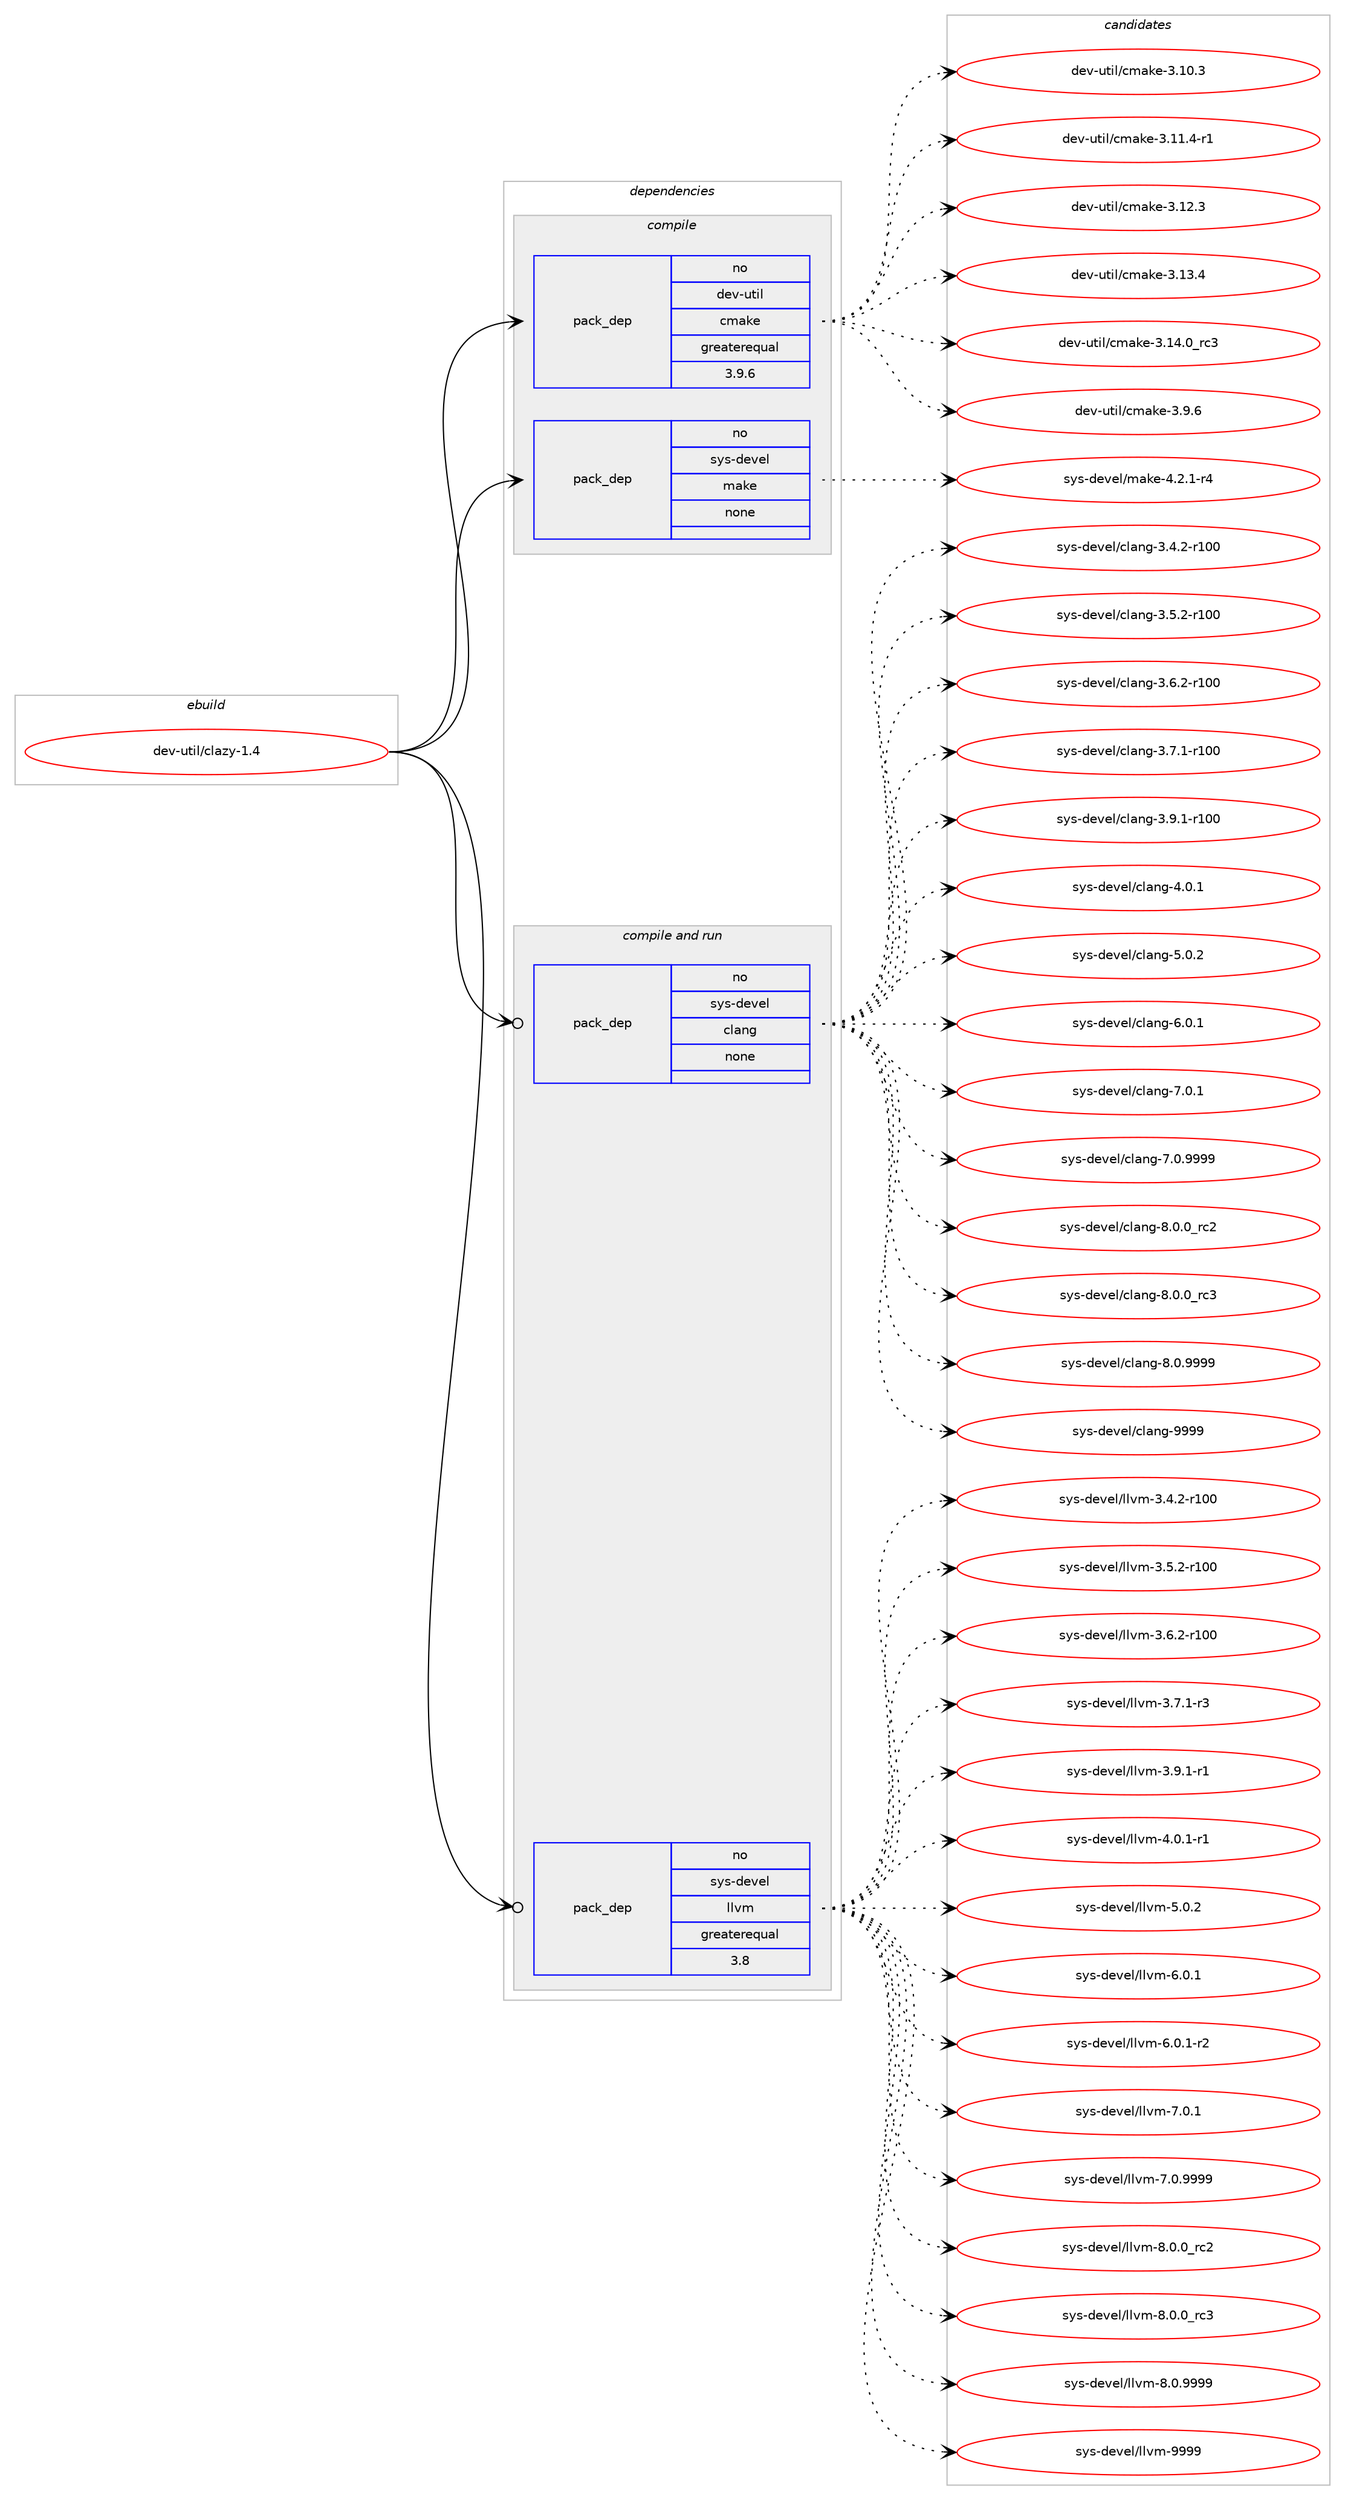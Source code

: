 digraph prolog {

# *************
# Graph options
# *************

newrank=true;
concentrate=true;
compound=true;
graph [rankdir=LR,fontname=Helvetica,fontsize=10,ranksep=1.5];#, ranksep=2.5, nodesep=0.2];
edge  [arrowhead=vee];
node  [fontname=Helvetica,fontsize=10];

# **********
# The ebuild
# **********

subgraph cluster_leftcol {
color=gray;
rank=same;
label=<<i>ebuild</i>>;
id [label="dev-util/clazy-1.4", color=red, width=4, href="../dev-util/clazy-1.4.svg"];
}

# ****************
# The dependencies
# ****************

subgraph cluster_midcol {
color=gray;
label=<<i>dependencies</i>>;
subgraph cluster_compile {
fillcolor="#eeeeee";
style=filled;
label=<<i>compile</i>>;
subgraph pack1095256 {
dependency1542343 [label=<<TABLE BORDER="0" CELLBORDER="1" CELLSPACING="0" CELLPADDING="4" WIDTH="220"><TR><TD ROWSPAN="6" CELLPADDING="30">pack_dep</TD></TR><TR><TD WIDTH="110">no</TD></TR><TR><TD>dev-util</TD></TR><TR><TD>cmake</TD></TR><TR><TD>greaterequal</TD></TR><TR><TD>3.9.6</TD></TR></TABLE>>, shape=none, color=blue];
}
id:e -> dependency1542343:w [weight=20,style="solid",arrowhead="vee"];
subgraph pack1095257 {
dependency1542344 [label=<<TABLE BORDER="0" CELLBORDER="1" CELLSPACING="0" CELLPADDING="4" WIDTH="220"><TR><TD ROWSPAN="6" CELLPADDING="30">pack_dep</TD></TR><TR><TD WIDTH="110">no</TD></TR><TR><TD>sys-devel</TD></TR><TR><TD>make</TD></TR><TR><TD>none</TD></TR><TR><TD></TD></TR></TABLE>>, shape=none, color=blue];
}
id:e -> dependency1542344:w [weight=20,style="solid",arrowhead="vee"];
}
subgraph cluster_compileandrun {
fillcolor="#eeeeee";
style=filled;
label=<<i>compile and run</i>>;
subgraph pack1095258 {
dependency1542345 [label=<<TABLE BORDER="0" CELLBORDER="1" CELLSPACING="0" CELLPADDING="4" WIDTH="220"><TR><TD ROWSPAN="6" CELLPADDING="30">pack_dep</TD></TR><TR><TD WIDTH="110">no</TD></TR><TR><TD>sys-devel</TD></TR><TR><TD>clang</TD></TR><TR><TD>none</TD></TR><TR><TD></TD></TR></TABLE>>, shape=none, color=blue];
}
id:e -> dependency1542345:w [weight=20,style="solid",arrowhead="odotvee"];
subgraph pack1095259 {
dependency1542346 [label=<<TABLE BORDER="0" CELLBORDER="1" CELLSPACING="0" CELLPADDING="4" WIDTH="220"><TR><TD ROWSPAN="6" CELLPADDING="30">pack_dep</TD></TR><TR><TD WIDTH="110">no</TD></TR><TR><TD>sys-devel</TD></TR><TR><TD>llvm</TD></TR><TR><TD>greaterequal</TD></TR><TR><TD>3.8</TD></TR></TABLE>>, shape=none, color=blue];
}
id:e -> dependency1542346:w [weight=20,style="solid",arrowhead="odotvee"];
}
subgraph cluster_run {
fillcolor="#eeeeee";
style=filled;
label=<<i>run</i>>;
}
}

# **************
# The candidates
# **************

subgraph cluster_choices {
rank=same;
color=gray;
label=<<i>candidates</i>>;

subgraph choice1095256 {
color=black;
nodesep=1;
choice1001011184511711610510847991099710710145514649484651 [label="dev-util/cmake-3.10.3", color=red, width=4,href="../dev-util/cmake-3.10.3.svg"];
choice10010111845117116105108479910997107101455146494946524511449 [label="dev-util/cmake-3.11.4-r1", color=red, width=4,href="../dev-util/cmake-3.11.4-r1.svg"];
choice1001011184511711610510847991099710710145514649504651 [label="dev-util/cmake-3.12.3", color=red, width=4,href="../dev-util/cmake-3.12.3.svg"];
choice1001011184511711610510847991099710710145514649514652 [label="dev-util/cmake-3.13.4", color=red, width=4,href="../dev-util/cmake-3.13.4.svg"];
choice1001011184511711610510847991099710710145514649524648951149951 [label="dev-util/cmake-3.14.0_rc3", color=red, width=4,href="../dev-util/cmake-3.14.0_rc3.svg"];
choice10010111845117116105108479910997107101455146574654 [label="dev-util/cmake-3.9.6", color=red, width=4,href="../dev-util/cmake-3.9.6.svg"];
dependency1542343:e -> choice1001011184511711610510847991099710710145514649484651:w [style=dotted,weight="100"];
dependency1542343:e -> choice10010111845117116105108479910997107101455146494946524511449:w [style=dotted,weight="100"];
dependency1542343:e -> choice1001011184511711610510847991099710710145514649504651:w [style=dotted,weight="100"];
dependency1542343:e -> choice1001011184511711610510847991099710710145514649514652:w [style=dotted,weight="100"];
dependency1542343:e -> choice1001011184511711610510847991099710710145514649524648951149951:w [style=dotted,weight="100"];
dependency1542343:e -> choice10010111845117116105108479910997107101455146574654:w [style=dotted,weight="100"];
}
subgraph choice1095257 {
color=black;
nodesep=1;
choice1151211154510010111810110847109971071014552465046494511452 [label="sys-devel/make-4.2.1-r4", color=red, width=4,href="../sys-devel/make-4.2.1-r4.svg"];
dependency1542344:e -> choice1151211154510010111810110847109971071014552465046494511452:w [style=dotted,weight="100"];
}
subgraph choice1095258 {
color=black;
nodesep=1;
choice1151211154510010111810110847991089711010345514652465045114494848 [label="sys-devel/clang-3.4.2-r100", color=red, width=4,href="../sys-devel/clang-3.4.2-r100.svg"];
choice1151211154510010111810110847991089711010345514653465045114494848 [label="sys-devel/clang-3.5.2-r100", color=red, width=4,href="../sys-devel/clang-3.5.2-r100.svg"];
choice1151211154510010111810110847991089711010345514654465045114494848 [label="sys-devel/clang-3.6.2-r100", color=red, width=4,href="../sys-devel/clang-3.6.2-r100.svg"];
choice1151211154510010111810110847991089711010345514655464945114494848 [label="sys-devel/clang-3.7.1-r100", color=red, width=4,href="../sys-devel/clang-3.7.1-r100.svg"];
choice1151211154510010111810110847991089711010345514657464945114494848 [label="sys-devel/clang-3.9.1-r100", color=red, width=4,href="../sys-devel/clang-3.9.1-r100.svg"];
choice11512111545100101118101108479910897110103455246484649 [label="sys-devel/clang-4.0.1", color=red, width=4,href="../sys-devel/clang-4.0.1.svg"];
choice11512111545100101118101108479910897110103455346484650 [label="sys-devel/clang-5.0.2", color=red, width=4,href="../sys-devel/clang-5.0.2.svg"];
choice11512111545100101118101108479910897110103455446484649 [label="sys-devel/clang-6.0.1", color=red, width=4,href="../sys-devel/clang-6.0.1.svg"];
choice11512111545100101118101108479910897110103455546484649 [label="sys-devel/clang-7.0.1", color=red, width=4,href="../sys-devel/clang-7.0.1.svg"];
choice11512111545100101118101108479910897110103455546484657575757 [label="sys-devel/clang-7.0.9999", color=red, width=4,href="../sys-devel/clang-7.0.9999.svg"];
choice11512111545100101118101108479910897110103455646484648951149950 [label="sys-devel/clang-8.0.0_rc2", color=red, width=4,href="../sys-devel/clang-8.0.0_rc2.svg"];
choice11512111545100101118101108479910897110103455646484648951149951 [label="sys-devel/clang-8.0.0_rc3", color=red, width=4,href="../sys-devel/clang-8.0.0_rc3.svg"];
choice11512111545100101118101108479910897110103455646484657575757 [label="sys-devel/clang-8.0.9999", color=red, width=4,href="../sys-devel/clang-8.0.9999.svg"];
choice115121115451001011181011084799108971101034557575757 [label="sys-devel/clang-9999", color=red, width=4,href="../sys-devel/clang-9999.svg"];
dependency1542345:e -> choice1151211154510010111810110847991089711010345514652465045114494848:w [style=dotted,weight="100"];
dependency1542345:e -> choice1151211154510010111810110847991089711010345514653465045114494848:w [style=dotted,weight="100"];
dependency1542345:e -> choice1151211154510010111810110847991089711010345514654465045114494848:w [style=dotted,weight="100"];
dependency1542345:e -> choice1151211154510010111810110847991089711010345514655464945114494848:w [style=dotted,weight="100"];
dependency1542345:e -> choice1151211154510010111810110847991089711010345514657464945114494848:w [style=dotted,weight="100"];
dependency1542345:e -> choice11512111545100101118101108479910897110103455246484649:w [style=dotted,weight="100"];
dependency1542345:e -> choice11512111545100101118101108479910897110103455346484650:w [style=dotted,weight="100"];
dependency1542345:e -> choice11512111545100101118101108479910897110103455446484649:w [style=dotted,weight="100"];
dependency1542345:e -> choice11512111545100101118101108479910897110103455546484649:w [style=dotted,weight="100"];
dependency1542345:e -> choice11512111545100101118101108479910897110103455546484657575757:w [style=dotted,weight="100"];
dependency1542345:e -> choice11512111545100101118101108479910897110103455646484648951149950:w [style=dotted,weight="100"];
dependency1542345:e -> choice11512111545100101118101108479910897110103455646484648951149951:w [style=dotted,weight="100"];
dependency1542345:e -> choice11512111545100101118101108479910897110103455646484657575757:w [style=dotted,weight="100"];
dependency1542345:e -> choice115121115451001011181011084799108971101034557575757:w [style=dotted,weight="100"];
}
subgraph choice1095259 {
color=black;
nodesep=1;
choice115121115451001011181011084710810811810945514652465045114494848 [label="sys-devel/llvm-3.4.2-r100", color=red, width=4,href="../sys-devel/llvm-3.4.2-r100.svg"];
choice115121115451001011181011084710810811810945514653465045114494848 [label="sys-devel/llvm-3.5.2-r100", color=red, width=4,href="../sys-devel/llvm-3.5.2-r100.svg"];
choice115121115451001011181011084710810811810945514654465045114494848 [label="sys-devel/llvm-3.6.2-r100", color=red, width=4,href="../sys-devel/llvm-3.6.2-r100.svg"];
choice11512111545100101118101108471081081181094551465546494511451 [label="sys-devel/llvm-3.7.1-r3", color=red, width=4,href="../sys-devel/llvm-3.7.1-r3.svg"];
choice11512111545100101118101108471081081181094551465746494511449 [label="sys-devel/llvm-3.9.1-r1", color=red, width=4,href="../sys-devel/llvm-3.9.1-r1.svg"];
choice11512111545100101118101108471081081181094552464846494511449 [label="sys-devel/llvm-4.0.1-r1", color=red, width=4,href="../sys-devel/llvm-4.0.1-r1.svg"];
choice1151211154510010111810110847108108118109455346484650 [label="sys-devel/llvm-5.0.2", color=red, width=4,href="../sys-devel/llvm-5.0.2.svg"];
choice1151211154510010111810110847108108118109455446484649 [label="sys-devel/llvm-6.0.1", color=red, width=4,href="../sys-devel/llvm-6.0.1.svg"];
choice11512111545100101118101108471081081181094554464846494511450 [label="sys-devel/llvm-6.0.1-r2", color=red, width=4,href="../sys-devel/llvm-6.0.1-r2.svg"];
choice1151211154510010111810110847108108118109455546484649 [label="sys-devel/llvm-7.0.1", color=red, width=4,href="../sys-devel/llvm-7.0.1.svg"];
choice1151211154510010111810110847108108118109455546484657575757 [label="sys-devel/llvm-7.0.9999", color=red, width=4,href="../sys-devel/llvm-7.0.9999.svg"];
choice1151211154510010111810110847108108118109455646484648951149950 [label="sys-devel/llvm-8.0.0_rc2", color=red, width=4,href="../sys-devel/llvm-8.0.0_rc2.svg"];
choice1151211154510010111810110847108108118109455646484648951149951 [label="sys-devel/llvm-8.0.0_rc3", color=red, width=4,href="../sys-devel/llvm-8.0.0_rc3.svg"];
choice1151211154510010111810110847108108118109455646484657575757 [label="sys-devel/llvm-8.0.9999", color=red, width=4,href="../sys-devel/llvm-8.0.9999.svg"];
choice11512111545100101118101108471081081181094557575757 [label="sys-devel/llvm-9999", color=red, width=4,href="../sys-devel/llvm-9999.svg"];
dependency1542346:e -> choice115121115451001011181011084710810811810945514652465045114494848:w [style=dotted,weight="100"];
dependency1542346:e -> choice115121115451001011181011084710810811810945514653465045114494848:w [style=dotted,weight="100"];
dependency1542346:e -> choice115121115451001011181011084710810811810945514654465045114494848:w [style=dotted,weight="100"];
dependency1542346:e -> choice11512111545100101118101108471081081181094551465546494511451:w [style=dotted,weight="100"];
dependency1542346:e -> choice11512111545100101118101108471081081181094551465746494511449:w [style=dotted,weight="100"];
dependency1542346:e -> choice11512111545100101118101108471081081181094552464846494511449:w [style=dotted,weight="100"];
dependency1542346:e -> choice1151211154510010111810110847108108118109455346484650:w [style=dotted,weight="100"];
dependency1542346:e -> choice1151211154510010111810110847108108118109455446484649:w [style=dotted,weight="100"];
dependency1542346:e -> choice11512111545100101118101108471081081181094554464846494511450:w [style=dotted,weight="100"];
dependency1542346:e -> choice1151211154510010111810110847108108118109455546484649:w [style=dotted,weight="100"];
dependency1542346:e -> choice1151211154510010111810110847108108118109455546484657575757:w [style=dotted,weight="100"];
dependency1542346:e -> choice1151211154510010111810110847108108118109455646484648951149950:w [style=dotted,weight="100"];
dependency1542346:e -> choice1151211154510010111810110847108108118109455646484648951149951:w [style=dotted,weight="100"];
dependency1542346:e -> choice1151211154510010111810110847108108118109455646484657575757:w [style=dotted,weight="100"];
dependency1542346:e -> choice11512111545100101118101108471081081181094557575757:w [style=dotted,weight="100"];
}
}

}
